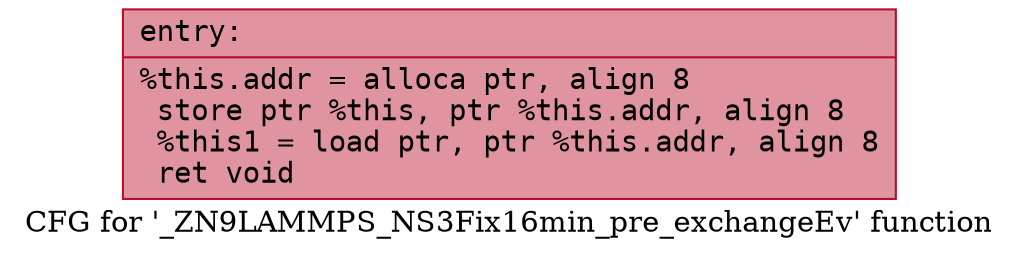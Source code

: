 digraph "CFG for '_ZN9LAMMPS_NS3Fix16min_pre_exchangeEv' function" {
	label="CFG for '_ZN9LAMMPS_NS3Fix16min_pre_exchangeEv' function";

	Node0x560f40da3fb0 [shape=record,color="#b70d28ff", style=filled, fillcolor="#b70d2870" fontname="Courier",label="{entry:\l|  %this.addr = alloca ptr, align 8\l  store ptr %this, ptr %this.addr, align 8\l  %this1 = load ptr, ptr %this.addr, align 8\l  ret void\l}"];
}
